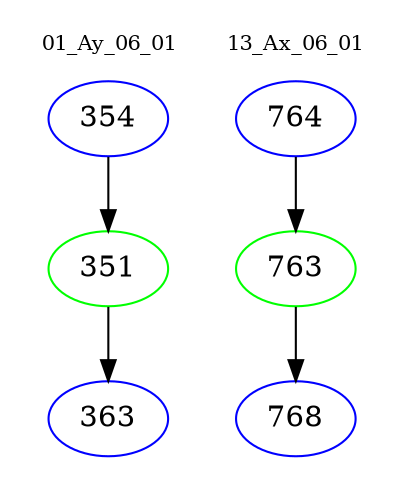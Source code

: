 digraph{
subgraph cluster_0 {
color = white
label = "01_Ay_06_01";
fontsize=10;
T0_354 [label="354", color="blue"]
T0_354 -> T0_351 [color="black"]
T0_351 [label="351", color="green"]
T0_351 -> T0_363 [color="black"]
T0_363 [label="363", color="blue"]
}
subgraph cluster_1 {
color = white
label = "13_Ax_06_01";
fontsize=10;
T1_764 [label="764", color="blue"]
T1_764 -> T1_763 [color="black"]
T1_763 [label="763", color="green"]
T1_763 -> T1_768 [color="black"]
T1_768 [label="768", color="blue"]
}
}
